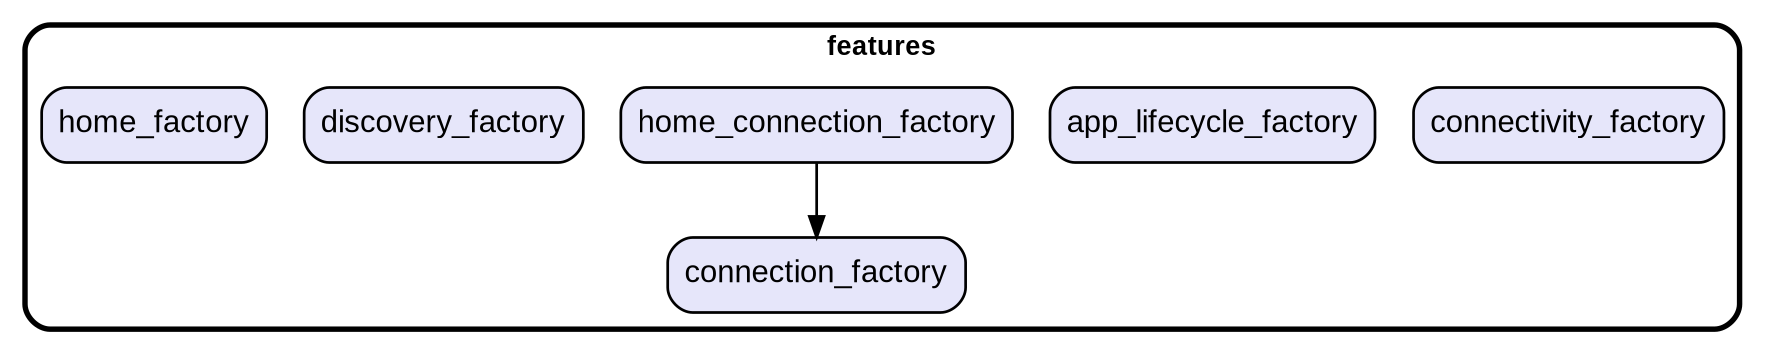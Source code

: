 digraph "" {
  graph [style=rounded fontname="Arial Black" fontsize=13 penwidth=2.6];
  node [shape=rect style="filled,rounded" fontname=Arial fontsize=15 fillcolor=Lavender penwidth=1.3];
  edge [penwidth=1.3];
  "/connectivity_factory.dart" [label="connectivity_factory"];
  "/app_lifecycle_factory.dart" [label="app_lifecycle_factory"];
  "/connection_factory.dart" [label="connection_factory"];
  "/home_connection_factory.dart" [label="home_connection_factory"];
  "/discovery_factory.dart" [label="discovery_factory"];
  "/home_factory.dart" [label="home_factory"];
  subgraph "cluster~" {
    label="features";
    "/connectivity_factory.dart";
    "/app_lifecycle_factory.dart";
    "/connection_factory.dart";
    "/home_connection_factory.dart";
    "/discovery_factory.dart";
    "/home_factory.dart";
  }
  "/home_connection_factory.dart" -> "/connection_factory.dart";
}
